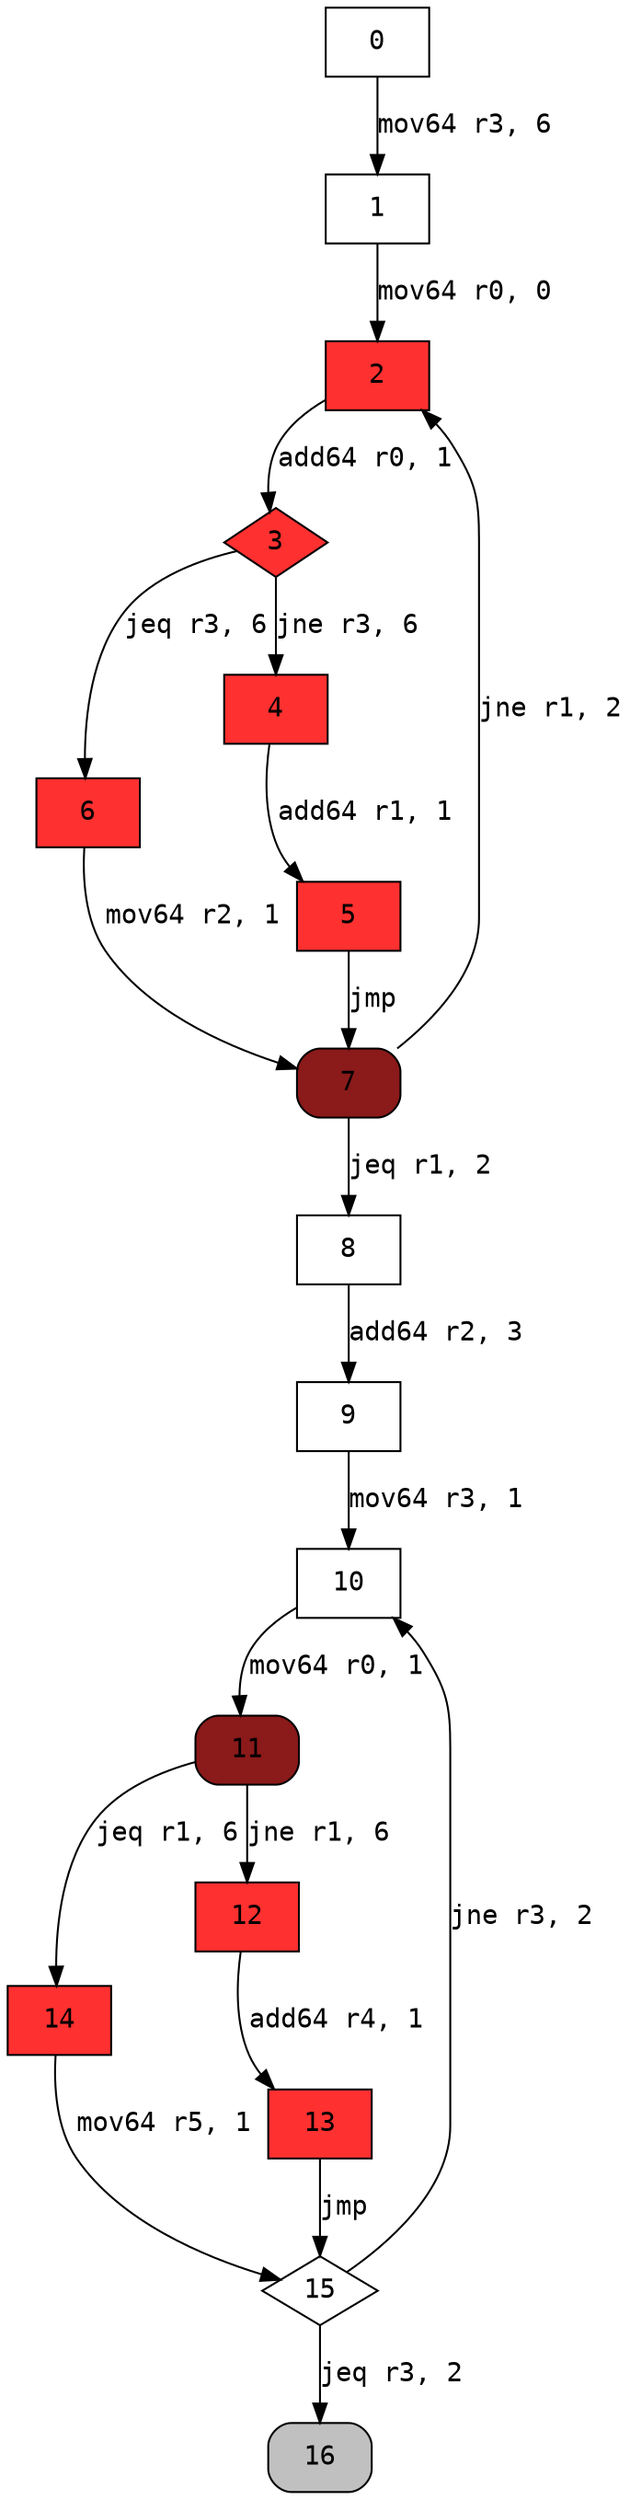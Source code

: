 digraph cfg { 
node [fontname="monospace"];
node [shape=box];
edge [fontname="monospace"];
  0 -> 1 [label="mov64 r3, 6"];
  1 -> 2 [label="mov64 r0, 0"];
  2 -> 3 [label="add64 r0, 1"];
  3 -> 6 [label="jeq r3, 6"];
  3 -> 4 [label="jne r3, 6"];
  4 -> 5 [label="add64 r1, 1"];
  5 -> 7 [label="jmp"];
  6 -> 7 [label="mov64 r2, 1"];
  7 -> 8 [label="jeq r1, 2"];
  7 -> 2 [label="jne r1, 2"];
  8 -> 9 [label="add64 r2, 3"];
  9 -> 10 [label="mov64 r3, 1"];
  10 -> 11 [label="mov64 r0, 1"];
  11 -> 14 [label="jeq r1, 6"];
  11 -> 12 [label="jne r1, 6"];
  12 -> 13 [label="add64 r4, 1"];
  13 -> 15 [label="jmp"];
  14 -> 15 [label="mov64 r5, 1"];
  15 -> 16 [label="jeq r3, 2"];
  15 -> 10 [label="jne r3, 2"];
2 [style=filled,fillcolor=firebrick1];
3 [shape=diamond,style=filled,fillcolor=firebrick1];
4 [style=filled,fillcolor=firebrick1];
5 [style=filled,fillcolor=firebrick1];
6 [style=filled,fillcolor=firebrick1];
7 [style="rounded,filled",fillcolor=firebrick4];
11 [style="rounded,filled",fillcolor=firebrick4];
12 [style=filled,fillcolor=firebrick1];
13 [style=filled,fillcolor=firebrick1];
14 [style=filled,fillcolor=firebrick1];
15 [shape=diamond];
16 [style="rounded,filled",fillcolor=grey];
}